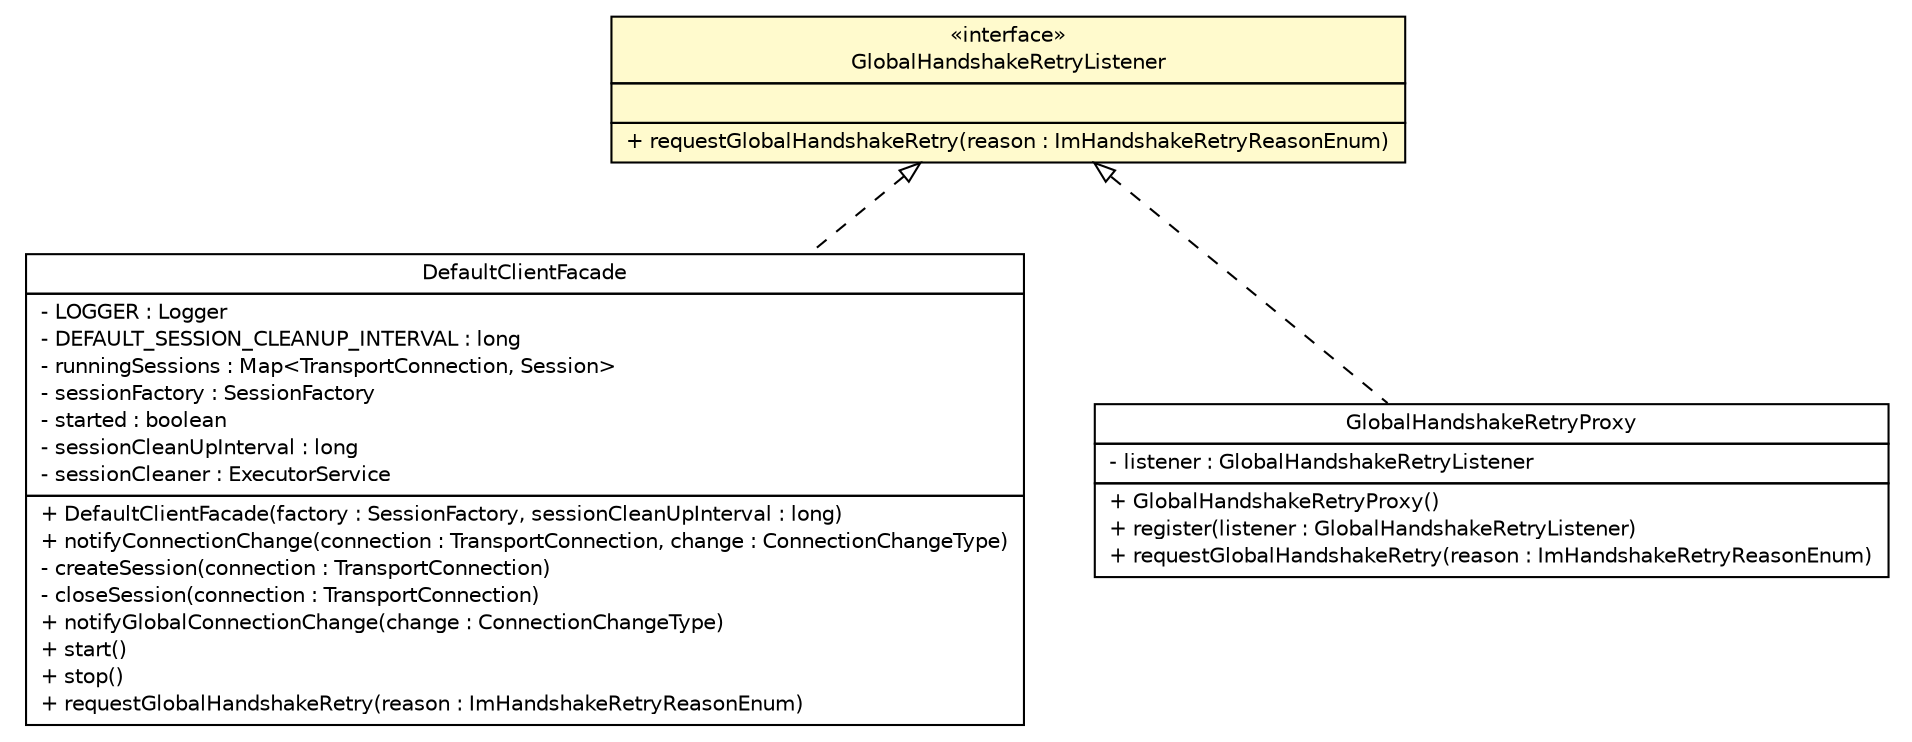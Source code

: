 #!/usr/local/bin/dot
#
# Class diagram 
# Generated by UMLGraph version R5_6 (http://www.umlgraph.org/)
#

digraph G {
	edge [fontname="Helvetica",fontsize=10,labelfontname="Helvetica",labelfontsize=10];
	node [fontname="Helvetica",fontsize=10,shape=plaintext];
	nodesep=0.25;
	ranksep=0.5;
	// de.hsbremen.tc.tnc.tnccs.im.GlobalHandshakeRetryListener
	c18681 [label=<<table title="de.hsbremen.tc.tnc.tnccs.im.GlobalHandshakeRetryListener" border="0" cellborder="1" cellspacing="0" cellpadding="2" port="p" bgcolor="lemonChiffon" href="./GlobalHandshakeRetryListener.html">
		<tr><td><table border="0" cellspacing="0" cellpadding="1">
<tr><td align="center" balign="center"> &#171;interface&#187; </td></tr>
<tr><td align="center" balign="center"> GlobalHandshakeRetryListener </td></tr>
		</table></td></tr>
		<tr><td><table border="0" cellspacing="0" cellpadding="1">
<tr><td align="left" balign="left">  </td></tr>
		</table></td></tr>
		<tr><td><table border="0" cellspacing="0" cellpadding="1">
<tr><td align="left" balign="left"> + requestGlobalHandshakeRetry(reason : ImHandshakeRetryReasonEnum) </td></tr>
		</table></td></tr>
		</table>>, URL="./GlobalHandshakeRetryListener.html", fontname="Helvetica", fontcolor="black", fontsize=10.0];
	// de.hsbremen.tc.tnc.tnccs.client.DefaultClientFacade
	c18827 [label=<<table title="de.hsbremen.tc.tnc.tnccs.client.DefaultClientFacade" border="0" cellborder="1" cellspacing="0" cellpadding="2" port="p" href="../client/DefaultClientFacade.html">
		<tr><td><table border="0" cellspacing="0" cellpadding="1">
<tr><td align="center" balign="center"> DefaultClientFacade </td></tr>
		</table></td></tr>
		<tr><td><table border="0" cellspacing="0" cellpadding="1">
<tr><td align="left" balign="left"> - LOGGER : Logger </td></tr>
<tr><td align="left" balign="left"> - DEFAULT_SESSION_CLEANUP_INTERVAL : long </td></tr>
<tr><td align="left" balign="left"> - runningSessions : Map&lt;TransportConnection, Session&gt; </td></tr>
<tr><td align="left" balign="left"> - sessionFactory : SessionFactory </td></tr>
<tr><td align="left" balign="left"> - started : boolean </td></tr>
<tr><td align="left" balign="left"> - sessionCleanUpInterval : long </td></tr>
<tr><td align="left" balign="left"> - sessionCleaner : ExecutorService </td></tr>
		</table></td></tr>
		<tr><td><table border="0" cellspacing="0" cellpadding="1">
<tr><td align="left" balign="left"> + DefaultClientFacade(factory : SessionFactory, sessionCleanUpInterval : long) </td></tr>
<tr><td align="left" balign="left"> + notifyConnectionChange(connection : TransportConnection, change : ConnectionChangeType) </td></tr>
<tr><td align="left" balign="left"> - createSession(connection : TransportConnection) </td></tr>
<tr><td align="left" balign="left"> - closeSession(connection : TransportConnection) </td></tr>
<tr><td align="left" balign="left"> + notifyGlobalConnectionChange(change : ConnectionChangeType) </td></tr>
<tr><td align="left" balign="left"> + start() </td></tr>
<tr><td align="left" balign="left"> + stop() </td></tr>
<tr><td align="left" balign="left"> + requestGlobalHandshakeRetry(reason : ImHandshakeRetryReasonEnum) </td></tr>
		</table></td></tr>
		</table>>, URL="../client/DefaultClientFacade.html", fontname="Helvetica", fontcolor="black", fontsize=10.0];
	// de.hsbremen.tc.tnc.tnccs.client.GlobalHandshakeRetryProxy
	c18829 [label=<<table title="de.hsbremen.tc.tnc.tnccs.client.GlobalHandshakeRetryProxy" border="0" cellborder="1" cellspacing="0" cellpadding="2" port="p" href="../client/GlobalHandshakeRetryProxy.html">
		<tr><td><table border="0" cellspacing="0" cellpadding="1">
<tr><td align="center" balign="center"> GlobalHandshakeRetryProxy </td></tr>
		</table></td></tr>
		<tr><td><table border="0" cellspacing="0" cellpadding="1">
<tr><td align="left" balign="left"> - listener : GlobalHandshakeRetryListener </td></tr>
		</table></td></tr>
		<tr><td><table border="0" cellspacing="0" cellpadding="1">
<tr><td align="left" balign="left"> + GlobalHandshakeRetryProxy() </td></tr>
<tr><td align="left" balign="left"> + register(listener : GlobalHandshakeRetryListener) </td></tr>
<tr><td align="left" balign="left"> + requestGlobalHandshakeRetry(reason : ImHandshakeRetryReasonEnum) </td></tr>
		</table></td></tr>
		</table>>, URL="../client/GlobalHandshakeRetryProxy.html", fontname="Helvetica", fontcolor="black", fontsize=10.0];
	//de.hsbremen.tc.tnc.tnccs.client.DefaultClientFacade implements de.hsbremen.tc.tnc.tnccs.im.GlobalHandshakeRetryListener
	c18681:p -> c18827:p [dir=back,arrowtail=empty,style=dashed];
	//de.hsbremen.tc.tnc.tnccs.client.GlobalHandshakeRetryProxy implements de.hsbremen.tc.tnc.tnccs.im.GlobalHandshakeRetryListener
	c18681:p -> c18829:p [dir=back,arrowtail=empty,style=dashed];
}


